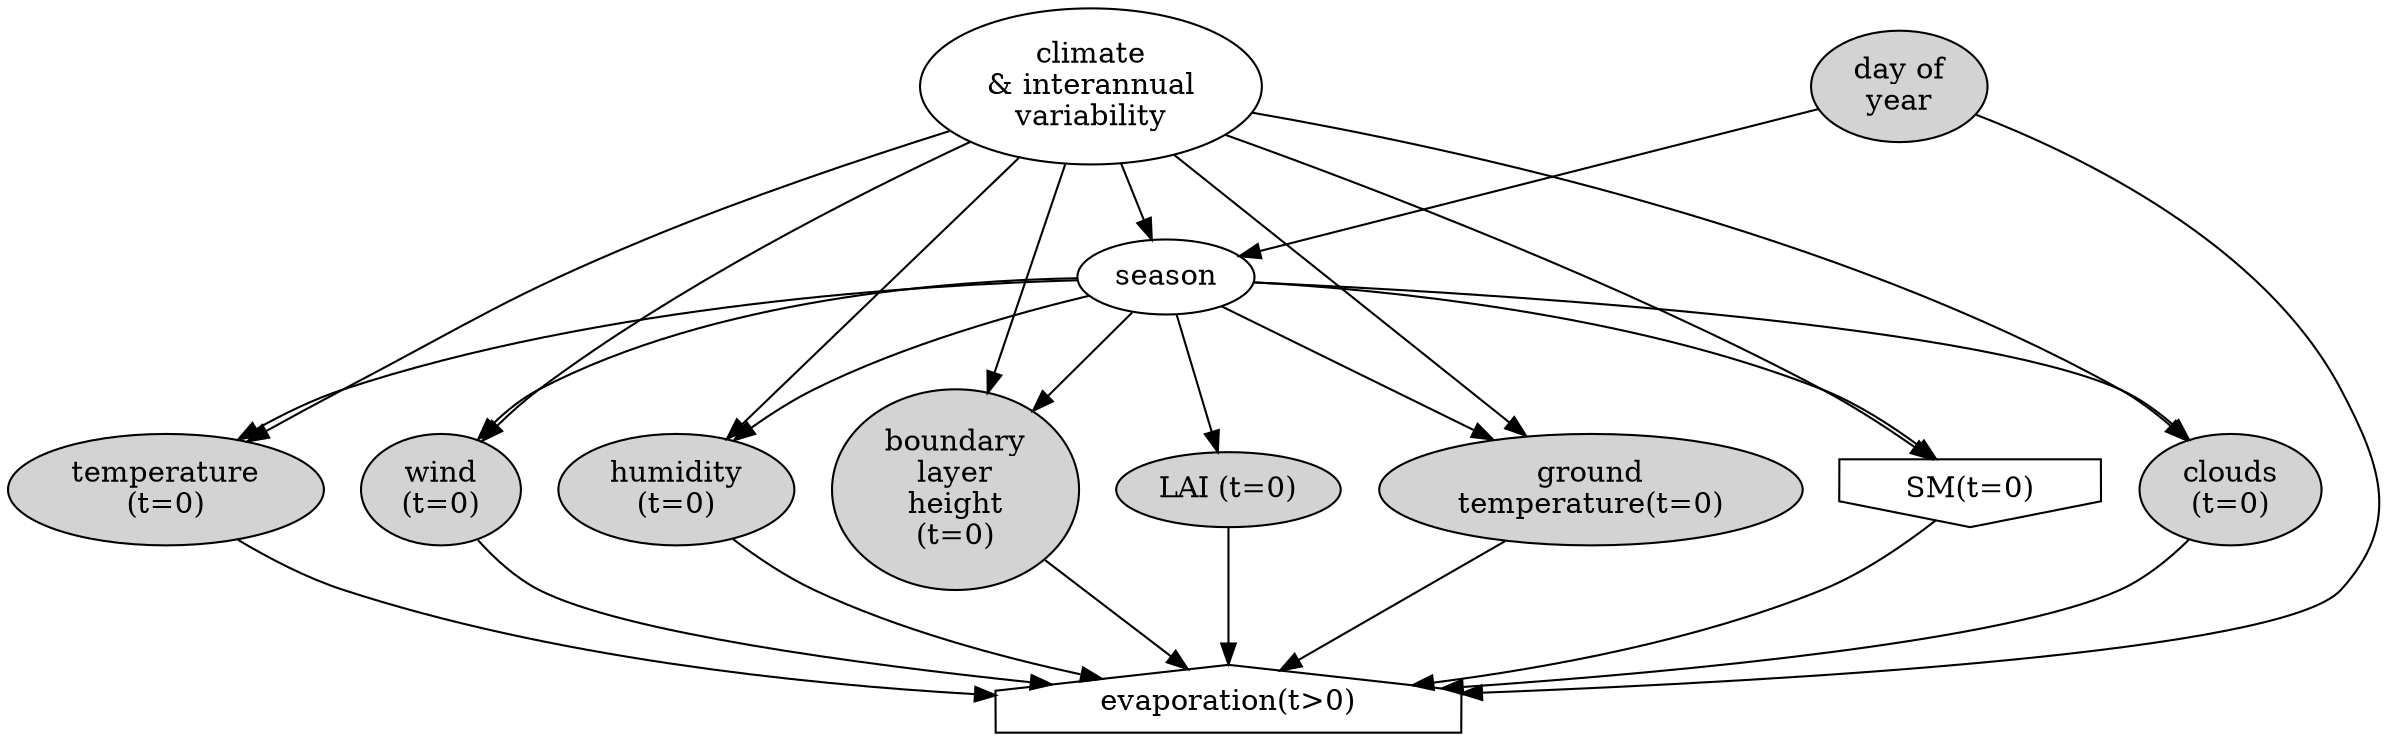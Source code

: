 digraph G {

        climate[label="climate\n& interannual\nvariability"];
        season[label="season"];
        LAI[label="LAI (t=0)", style="filled"];
        sm[label="SM(t=0)", shape="invhouse"];
	et[label="evaporation(t>0)", shape="house"];
        groundTemperature[label="ground\ntemperature(t=0)", style="filled"];
        temperature[label="temperature\n(t=0)", style="filled"];
        humidity[label="humidity\n(t=0)", style="filled"];
        cloud[label="clouds\n(t=0)", style="filled"];
        wind[label="wind\n(t=0)", style="filled"];
        blheight[label="boundary\nlayer\nheight\n(t=0)", style="filled"];

        doy[label="day of\nyear", style="filled"];

        doy -> season;
        climate -> season;
        climate -> temperature;
        climate -> humidity;
        climate -> sm;
        climate -> cloud;
        climate -> wind;
        climate -> blheight;


        climate -> groundTemperature;

        season -> temperature;
        season -> humidity;
        season -> cloud;
        season -> wind;
        season -> blheight;
        season -> groundTemperature;

        season -> LAI;
        season -> sm;

        doy -> et;
        temperature -> et;
        humidity -> et;
        cloud -> et;
        wind -> et;
        blheight -> et;

        groundTemperature -> et;


        LAI -> et;
        sm -> et;
}
